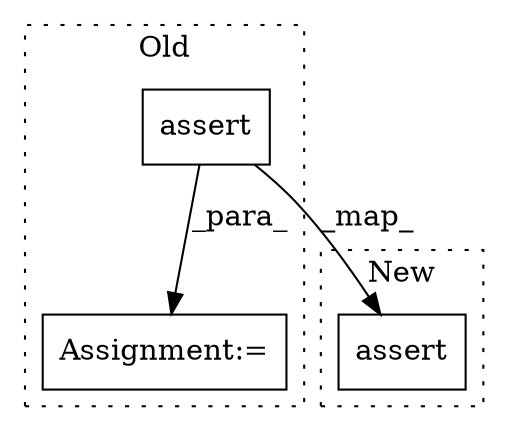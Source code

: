 digraph G {
subgraph cluster0 {
1 [label="assert" a="32" s="8757,8780" l="22,1" shape="box"];
3 [label="Assignment:=" a="7" s="8751" l="1" shape="box"];
label = "Old";
style="dotted";
}
subgraph cluster1 {
2 [label="assert" a="32" s="9335,9358" l="22,1" shape="box"];
label = "New";
style="dotted";
}
1 -> 3 [label="_para_"];
1 -> 2 [label="_map_"];
}